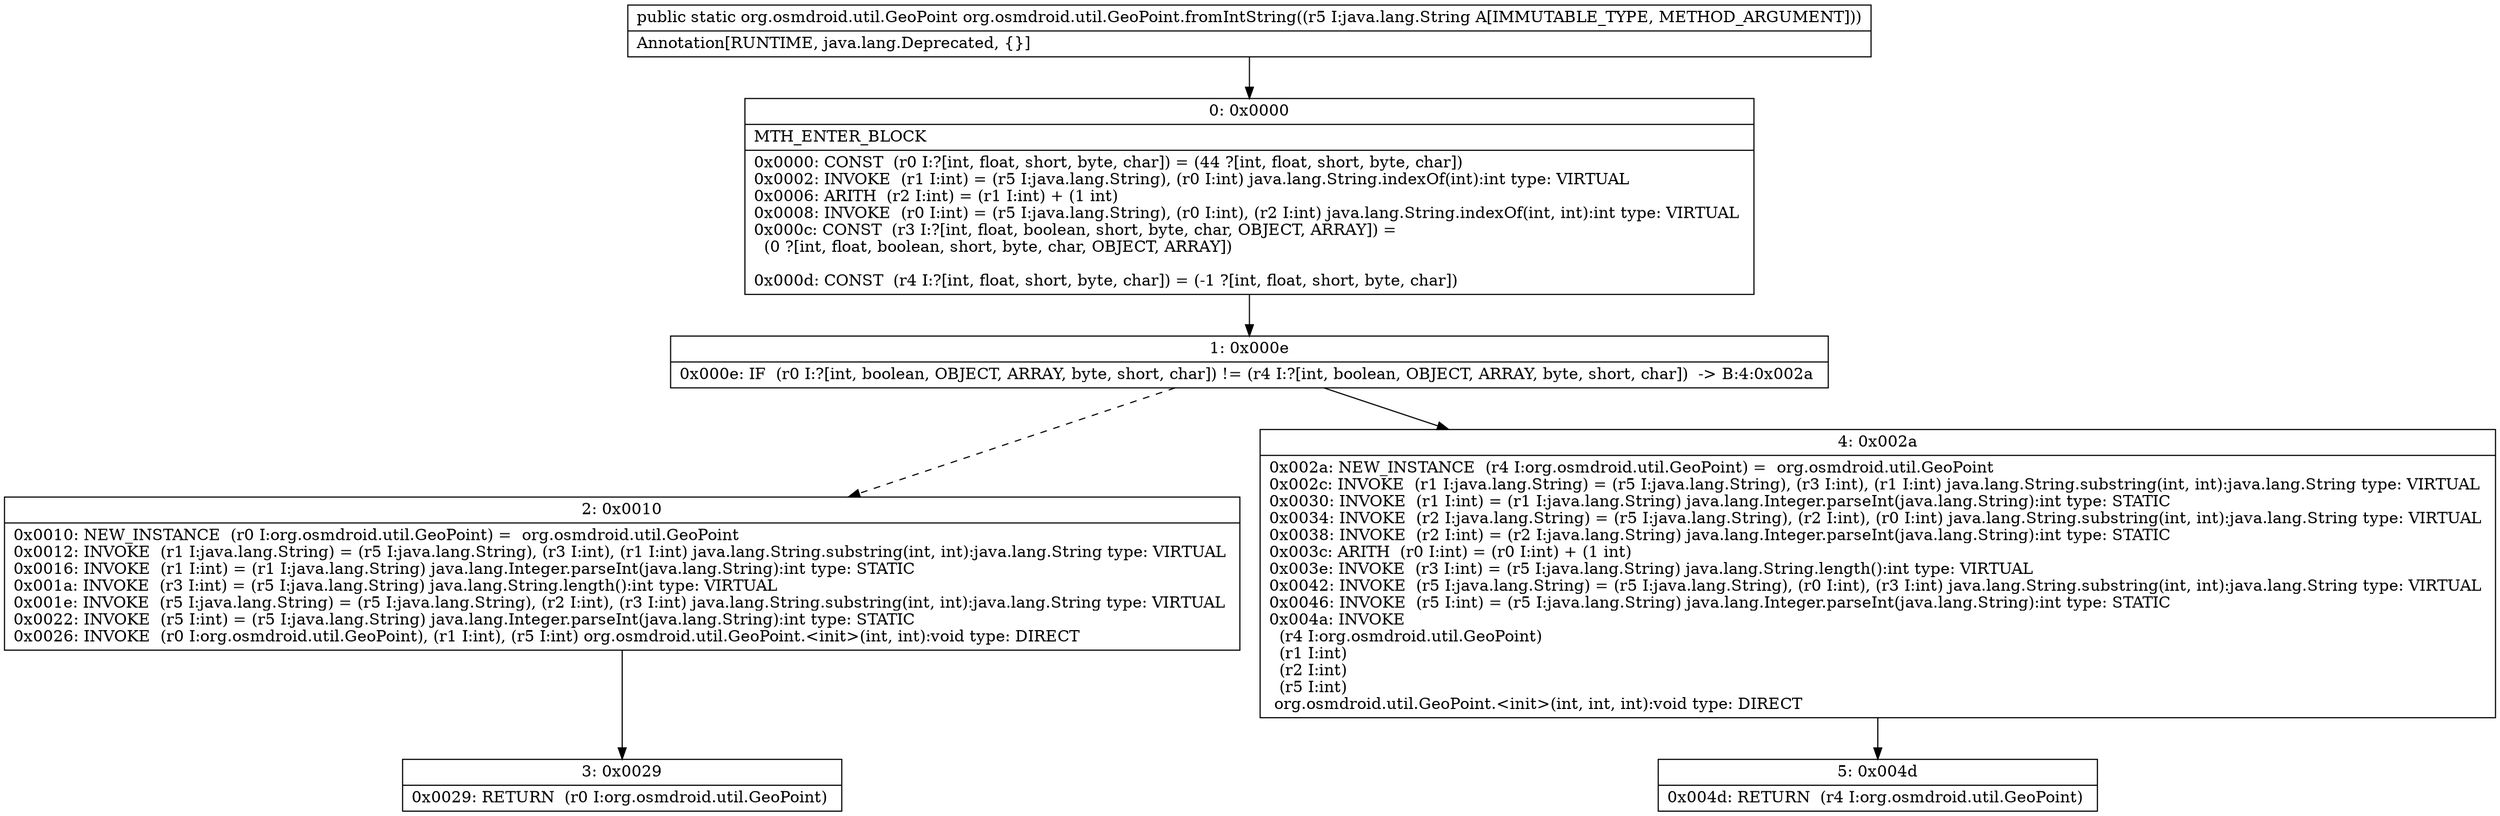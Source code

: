 digraph "CFG fororg.osmdroid.util.GeoPoint.fromIntString(Ljava\/lang\/String;)Lorg\/osmdroid\/util\/GeoPoint;" {
Node_0 [shape=record,label="{0\:\ 0x0000|MTH_ENTER_BLOCK\l|0x0000: CONST  (r0 I:?[int, float, short, byte, char]) = (44 ?[int, float, short, byte, char]) \l0x0002: INVOKE  (r1 I:int) = (r5 I:java.lang.String), (r0 I:int) java.lang.String.indexOf(int):int type: VIRTUAL \l0x0006: ARITH  (r2 I:int) = (r1 I:int) + (1 int) \l0x0008: INVOKE  (r0 I:int) = (r5 I:java.lang.String), (r0 I:int), (r2 I:int) java.lang.String.indexOf(int, int):int type: VIRTUAL \l0x000c: CONST  (r3 I:?[int, float, boolean, short, byte, char, OBJECT, ARRAY]) = \l  (0 ?[int, float, boolean, short, byte, char, OBJECT, ARRAY])\l \l0x000d: CONST  (r4 I:?[int, float, short, byte, char]) = (\-1 ?[int, float, short, byte, char]) \l}"];
Node_1 [shape=record,label="{1\:\ 0x000e|0x000e: IF  (r0 I:?[int, boolean, OBJECT, ARRAY, byte, short, char]) != (r4 I:?[int, boolean, OBJECT, ARRAY, byte, short, char])  \-\> B:4:0x002a \l}"];
Node_2 [shape=record,label="{2\:\ 0x0010|0x0010: NEW_INSTANCE  (r0 I:org.osmdroid.util.GeoPoint) =  org.osmdroid.util.GeoPoint \l0x0012: INVOKE  (r1 I:java.lang.String) = (r5 I:java.lang.String), (r3 I:int), (r1 I:int) java.lang.String.substring(int, int):java.lang.String type: VIRTUAL \l0x0016: INVOKE  (r1 I:int) = (r1 I:java.lang.String) java.lang.Integer.parseInt(java.lang.String):int type: STATIC \l0x001a: INVOKE  (r3 I:int) = (r5 I:java.lang.String) java.lang.String.length():int type: VIRTUAL \l0x001e: INVOKE  (r5 I:java.lang.String) = (r5 I:java.lang.String), (r2 I:int), (r3 I:int) java.lang.String.substring(int, int):java.lang.String type: VIRTUAL \l0x0022: INVOKE  (r5 I:int) = (r5 I:java.lang.String) java.lang.Integer.parseInt(java.lang.String):int type: STATIC \l0x0026: INVOKE  (r0 I:org.osmdroid.util.GeoPoint), (r1 I:int), (r5 I:int) org.osmdroid.util.GeoPoint.\<init\>(int, int):void type: DIRECT \l}"];
Node_3 [shape=record,label="{3\:\ 0x0029|0x0029: RETURN  (r0 I:org.osmdroid.util.GeoPoint) \l}"];
Node_4 [shape=record,label="{4\:\ 0x002a|0x002a: NEW_INSTANCE  (r4 I:org.osmdroid.util.GeoPoint) =  org.osmdroid.util.GeoPoint \l0x002c: INVOKE  (r1 I:java.lang.String) = (r5 I:java.lang.String), (r3 I:int), (r1 I:int) java.lang.String.substring(int, int):java.lang.String type: VIRTUAL \l0x0030: INVOKE  (r1 I:int) = (r1 I:java.lang.String) java.lang.Integer.parseInt(java.lang.String):int type: STATIC \l0x0034: INVOKE  (r2 I:java.lang.String) = (r5 I:java.lang.String), (r2 I:int), (r0 I:int) java.lang.String.substring(int, int):java.lang.String type: VIRTUAL \l0x0038: INVOKE  (r2 I:int) = (r2 I:java.lang.String) java.lang.Integer.parseInt(java.lang.String):int type: STATIC \l0x003c: ARITH  (r0 I:int) = (r0 I:int) + (1 int) \l0x003e: INVOKE  (r3 I:int) = (r5 I:java.lang.String) java.lang.String.length():int type: VIRTUAL \l0x0042: INVOKE  (r5 I:java.lang.String) = (r5 I:java.lang.String), (r0 I:int), (r3 I:int) java.lang.String.substring(int, int):java.lang.String type: VIRTUAL \l0x0046: INVOKE  (r5 I:int) = (r5 I:java.lang.String) java.lang.Integer.parseInt(java.lang.String):int type: STATIC \l0x004a: INVOKE  \l  (r4 I:org.osmdroid.util.GeoPoint)\l  (r1 I:int)\l  (r2 I:int)\l  (r5 I:int)\l org.osmdroid.util.GeoPoint.\<init\>(int, int, int):void type: DIRECT \l}"];
Node_5 [shape=record,label="{5\:\ 0x004d|0x004d: RETURN  (r4 I:org.osmdroid.util.GeoPoint) \l}"];
MethodNode[shape=record,label="{public static org.osmdroid.util.GeoPoint org.osmdroid.util.GeoPoint.fromIntString((r5 I:java.lang.String A[IMMUTABLE_TYPE, METHOD_ARGUMENT]))  | Annotation[RUNTIME, java.lang.Deprecated, \{\}]\l}"];
MethodNode -> Node_0;
Node_0 -> Node_1;
Node_1 -> Node_2[style=dashed];
Node_1 -> Node_4;
Node_2 -> Node_3;
Node_4 -> Node_5;
}


